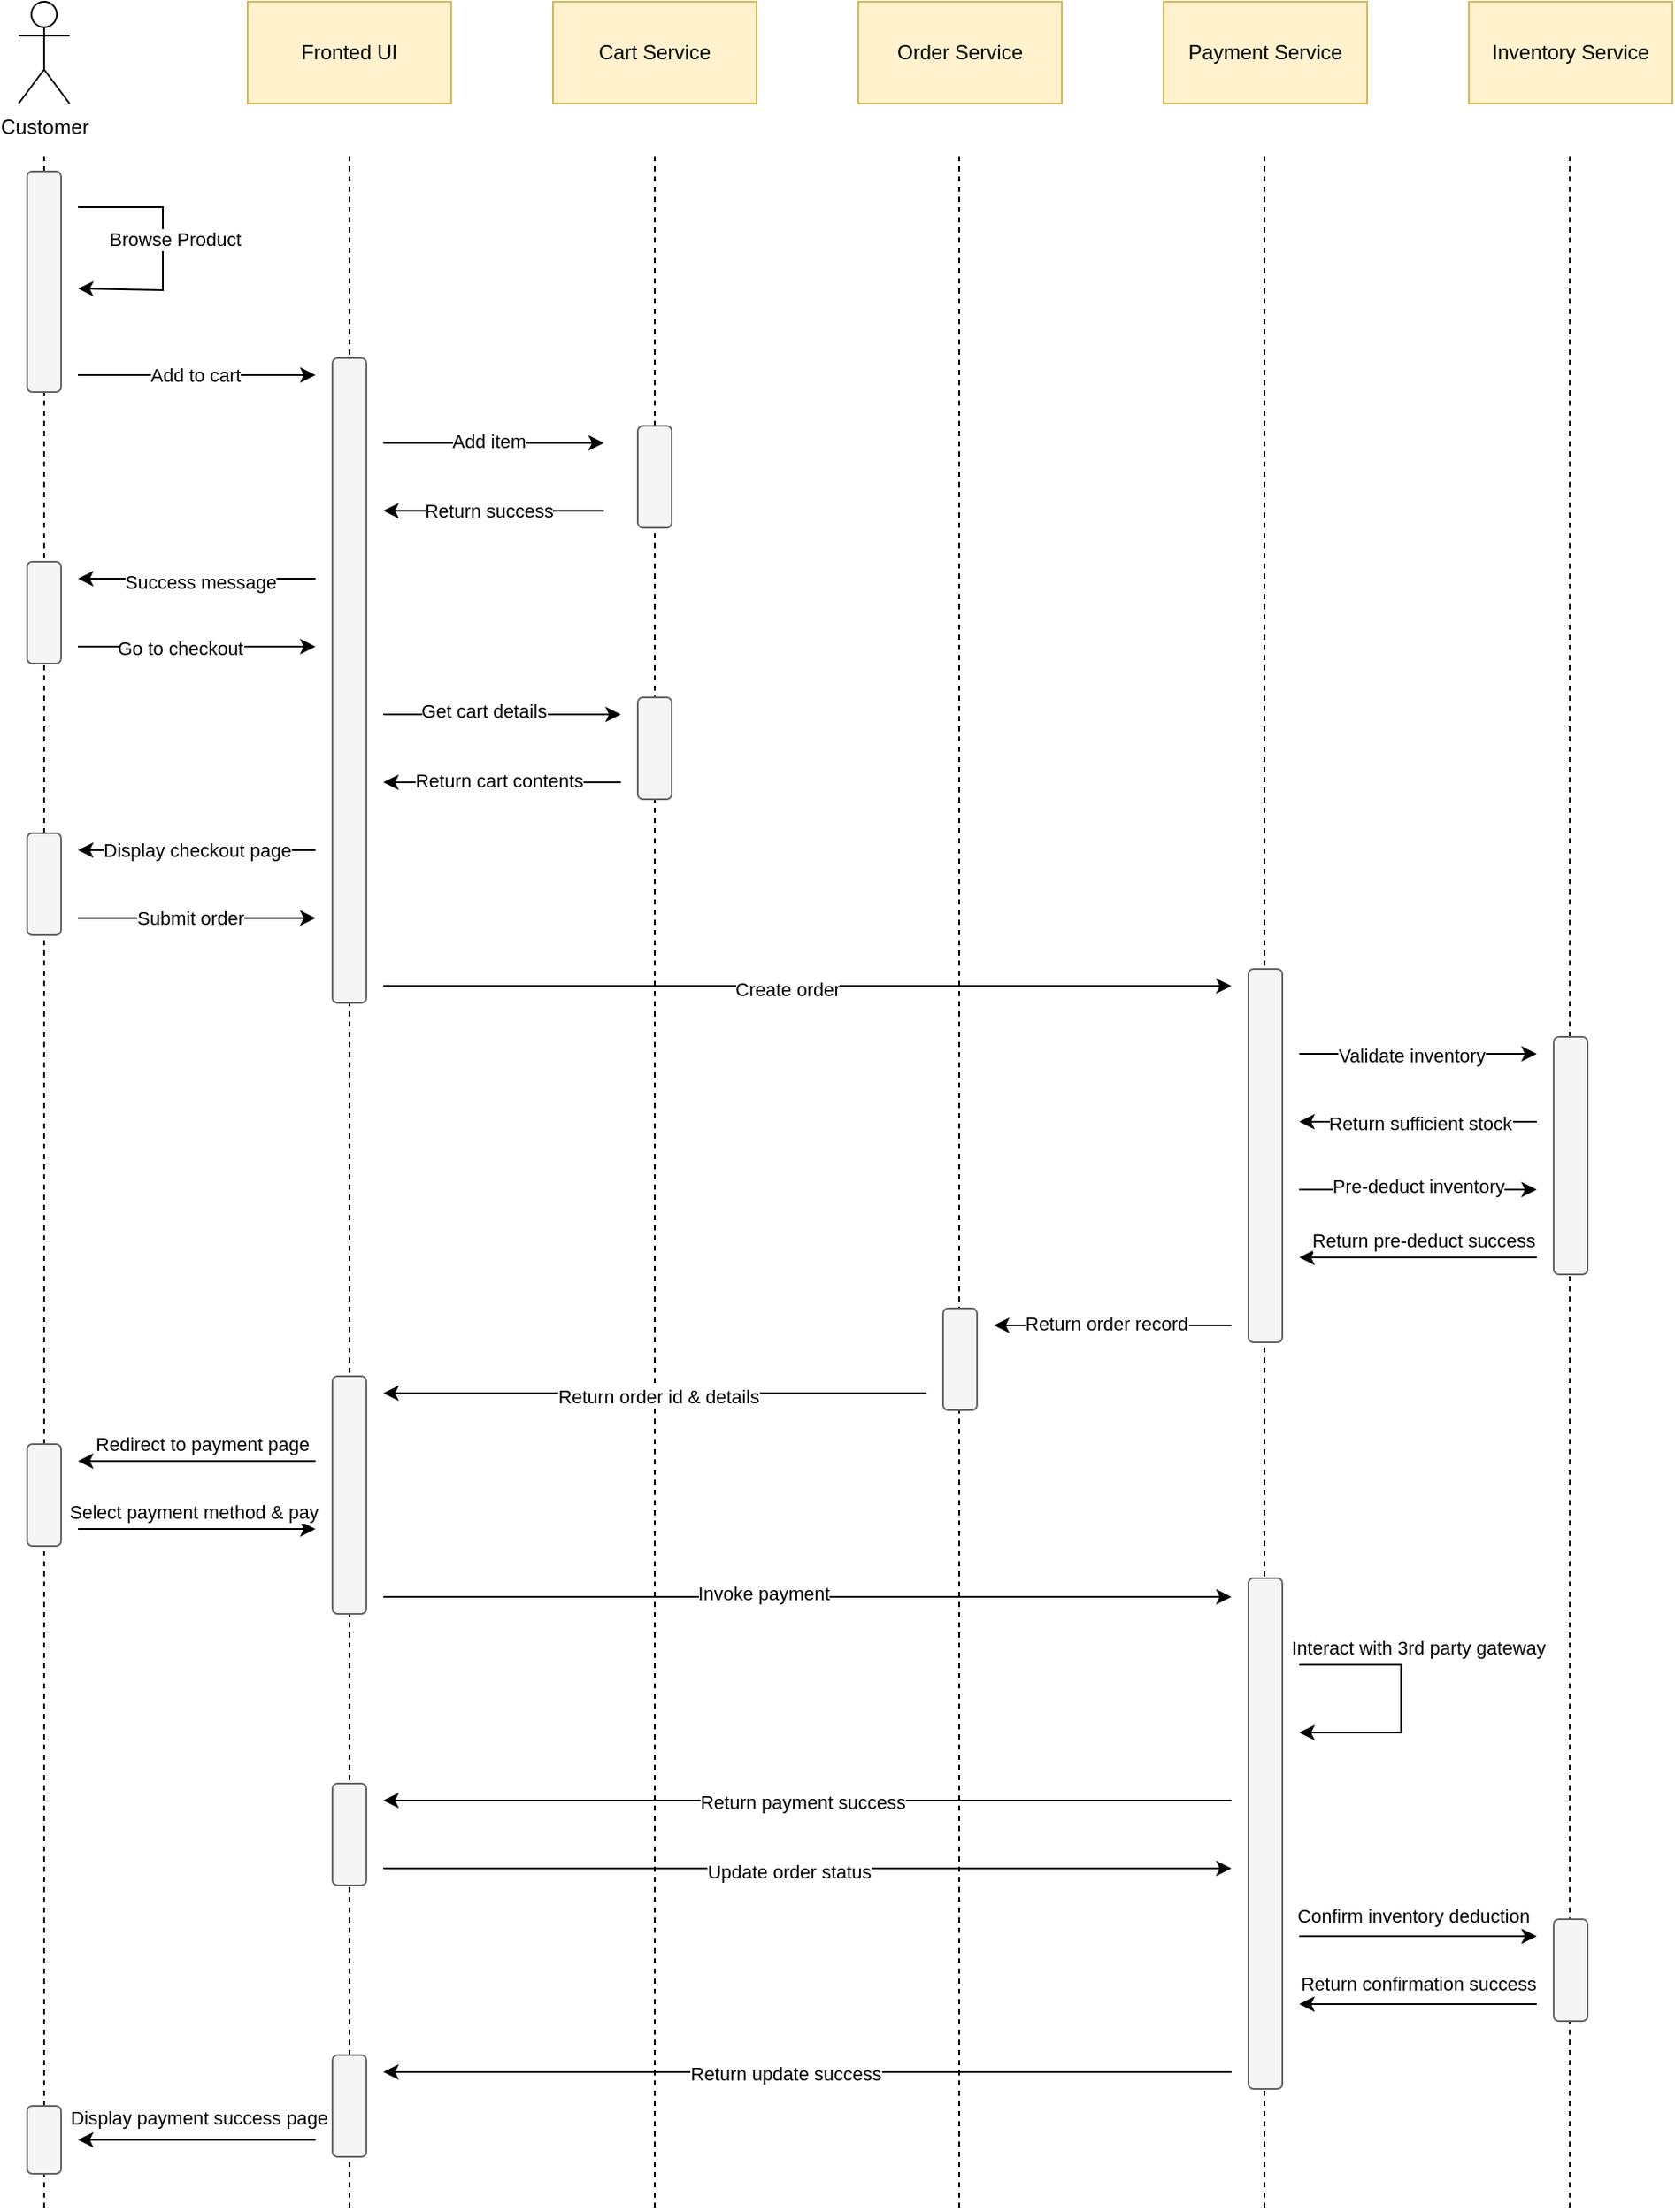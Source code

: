 <mxfile version="28.2.7" pages="2">
  <diagram name="第 1 页" id="UVFALWbFJsIbhld3__Dj">
    <mxGraphModel dx="898" dy="627" grid="1" gridSize="10" guides="1" tooltips="1" connect="1" arrows="1" fold="1" page="1" pageScale="1" pageWidth="827" pageHeight="1169" math="0" shadow="0">
      <root>
        <mxCell id="0" />
        <mxCell id="1" parent="0" />
        <mxCell id="3vSzo7vBSox6BSikJTav-50" value="" style="endArrow=none;dashed=1;html=1;rounded=0;" edge="1" parent="1">
          <mxGeometry width="50" height="50" relative="1" as="geometry">
            <mxPoint x="979.5" y="1320" as="sourcePoint" />
            <mxPoint x="979.5" y="110" as="targetPoint" />
          </mxGeometry>
        </mxCell>
        <mxCell id="3vSzo7vBSox6BSikJTav-49" value="" style="endArrow=none;dashed=1;html=1;rounded=0;" edge="1" parent="1">
          <mxGeometry width="50" height="50" relative="1" as="geometry">
            <mxPoint x="799.5" y="1320" as="sourcePoint" />
            <mxPoint x="799.5" y="110" as="targetPoint" />
          </mxGeometry>
        </mxCell>
        <mxCell id="3vSzo7vBSox6BSikJTav-48" value="" style="endArrow=none;dashed=1;html=1;rounded=0;" edge="1" parent="1">
          <mxGeometry width="50" height="50" relative="1" as="geometry">
            <mxPoint x="619.5" y="1320" as="sourcePoint" />
            <mxPoint x="619.5" y="110" as="targetPoint" />
          </mxGeometry>
        </mxCell>
        <mxCell id="3vSzo7vBSox6BSikJTav-47" value="" style="endArrow=none;dashed=1;html=1;rounded=0;" edge="1" parent="1">
          <mxGeometry width="50" height="50" relative="1" as="geometry">
            <mxPoint x="440" y="1320" as="sourcePoint" />
            <mxPoint x="440" y="110" as="targetPoint" />
          </mxGeometry>
        </mxCell>
        <mxCell id="3vSzo7vBSox6BSikJTav-46" value="" style="endArrow=none;dashed=1;html=1;rounded=0;" edge="1" parent="1">
          <mxGeometry width="50" height="50" relative="1" as="geometry">
            <mxPoint x="260" y="1320" as="sourcePoint" />
            <mxPoint x="260" y="110" as="targetPoint" />
          </mxGeometry>
        </mxCell>
        <mxCell id="3vSzo7vBSox6BSikJTav-45" value="" style="endArrow=none;dashed=1;html=1;rounded=0;" edge="1" parent="1">
          <mxGeometry width="50" height="50" relative="1" as="geometry">
            <mxPoint x="80" y="1320" as="sourcePoint" />
            <mxPoint x="80" y="110" as="targetPoint" />
          </mxGeometry>
        </mxCell>
        <mxCell id="omioLbzW08PLmOnWXhfh-1" value="Customer" style="shape=umlActor;verticalLabelPosition=bottom;verticalAlign=top;html=1;outlineConnect=0;" parent="1" vertex="1">
          <mxGeometry x="65" y="20" width="30" height="60" as="geometry" />
        </mxCell>
        <mxCell id="omioLbzW08PLmOnWXhfh-2" value="Fronted UI" style="rounded=0;whiteSpace=wrap;html=1;fillColor=#fff2cc;strokeColor=#d6b656;" parent="1" vertex="1">
          <mxGeometry x="200" y="20" width="120" height="60" as="geometry" />
        </mxCell>
        <mxCell id="omioLbzW08PLmOnWXhfh-3" value="Cart Service" style="rounded=0;whiteSpace=wrap;html=1;fillColor=#fff2cc;strokeColor=#d6b656;" parent="1" vertex="1">
          <mxGeometry x="380" y="20" width="120" height="60" as="geometry" />
        </mxCell>
        <mxCell id="omioLbzW08PLmOnWXhfh-4" value="Order Service" style="rounded=0;whiteSpace=wrap;html=1;fillColor=#fff2cc;strokeColor=#d6b656;" parent="1" vertex="1">
          <mxGeometry x="560" y="20" width="120" height="60" as="geometry" />
        </mxCell>
        <mxCell id="omioLbzW08PLmOnWXhfh-5" value="Payment Service" style="rounded=0;whiteSpace=wrap;html=1;fillColor=#fff2cc;strokeColor=#d6b656;" parent="1" vertex="1">
          <mxGeometry x="740" y="20" width="120" height="60" as="geometry" />
        </mxCell>
        <mxCell id="omioLbzW08PLmOnWXhfh-7" value="Inventory Service" style="rounded=0;whiteSpace=wrap;html=1;fillColor=#fff2cc;strokeColor=#d6b656;" parent="1" vertex="1">
          <mxGeometry x="920" y="20" width="120" height="60" as="geometry" />
        </mxCell>
        <mxCell id="omioLbzW08PLmOnWXhfh-8" value="" style="rounded=1;whiteSpace=wrap;html=1;fillColor=#f5f5f5;fontColor=#333333;strokeColor=#666666;" parent="1" vertex="1">
          <mxGeometry x="70" y="120" width="20" height="130" as="geometry" />
        </mxCell>
        <mxCell id="omioLbzW08PLmOnWXhfh-9" value="" style="rounded=1;whiteSpace=wrap;html=1;fillColor=#f5f5f5;fontColor=#333333;strokeColor=#666666;" parent="1" vertex="1">
          <mxGeometry x="250" y="230" width="20" height="380" as="geometry" />
        </mxCell>
        <mxCell id="omioLbzW08PLmOnWXhfh-10" value="" style="rounded=1;whiteSpace=wrap;html=1;fillColor=#f5f5f5;fontColor=#333333;strokeColor=#666666;" parent="1" vertex="1">
          <mxGeometry x="430" y="270" width="20" height="60" as="geometry" />
        </mxCell>
        <mxCell id="omioLbzW08PLmOnWXhfh-11" value="" style="rounded=1;whiteSpace=wrap;html=1;fillColor=#f5f5f5;fontColor=#333333;strokeColor=#666666;" parent="1" vertex="1">
          <mxGeometry x="610" y="790" width="20" height="60" as="geometry" />
        </mxCell>
        <mxCell id="omioLbzW08PLmOnWXhfh-12" value="" style="rounded=1;whiteSpace=wrap;html=1;fillColor=#f5f5f5;fontColor=#333333;strokeColor=#666666;" parent="1" vertex="1">
          <mxGeometry x="790" y="590" width="20" height="220" as="geometry" />
        </mxCell>
        <mxCell id="omioLbzW08PLmOnWXhfh-13" value="" style="rounded=1;whiteSpace=wrap;html=1;fillColor=#f5f5f5;fontColor=#333333;strokeColor=#666666;" parent="1" vertex="1">
          <mxGeometry x="970" y="630" width="20" height="140" as="geometry" />
        </mxCell>
        <mxCell id="omioLbzW08PLmOnWXhfh-14" value="" style="endArrow=classic;html=1;rounded=0;" parent="1" edge="1">
          <mxGeometry width="50" height="50" relative="1" as="geometry">
            <mxPoint x="100" y="141" as="sourcePoint" />
            <mxPoint x="100" y="189" as="targetPoint" />
            <Array as="points">
              <mxPoint x="150" y="141" />
              <mxPoint x="150" y="190" />
            </Array>
          </mxGeometry>
        </mxCell>
        <mxCell id="omioLbzW08PLmOnWXhfh-15" value="Browse Product" style="edgeLabel;html=1;align=center;verticalAlign=middle;resizable=0;points=[];" parent="omioLbzW08PLmOnWXhfh-14" vertex="1" connectable="0">
          <mxGeometry x="-0.575" y="2" relative="1" as="geometry">
            <mxPoint x="25" y="21" as="offset" />
          </mxGeometry>
        </mxCell>
        <mxCell id="omioLbzW08PLmOnWXhfh-16" value="" style="endArrow=classic;html=1;rounded=0;" parent="1" edge="1">
          <mxGeometry width="50" height="50" relative="1" as="geometry">
            <mxPoint x="100" y="240" as="sourcePoint" />
            <mxPoint x="240" y="240" as="targetPoint" />
          </mxGeometry>
        </mxCell>
        <mxCell id="omioLbzW08PLmOnWXhfh-18" value="Add to cart" style="edgeLabel;html=1;align=center;verticalAlign=middle;resizable=0;points=[];" parent="omioLbzW08PLmOnWXhfh-16" vertex="1" connectable="0">
          <mxGeometry x="-0.014" relative="1" as="geometry">
            <mxPoint as="offset" />
          </mxGeometry>
        </mxCell>
        <mxCell id="omioLbzW08PLmOnWXhfh-19" value="" style="endArrow=classic;html=1;rounded=0;" parent="1" edge="1">
          <mxGeometry width="50" height="50" relative="1" as="geometry">
            <mxPoint x="280" y="280" as="sourcePoint" />
            <mxPoint x="410" y="280" as="targetPoint" />
          </mxGeometry>
        </mxCell>
        <mxCell id="omioLbzW08PLmOnWXhfh-20" value="Add item" style="edgeLabel;html=1;align=center;verticalAlign=middle;resizable=0;points=[];" parent="omioLbzW08PLmOnWXhfh-19" vertex="1" connectable="0">
          <mxGeometry x="-0.05" y="1" relative="1" as="geometry">
            <mxPoint as="offset" />
          </mxGeometry>
        </mxCell>
        <mxCell id="omioLbzW08PLmOnWXhfh-21" value="" style="endArrow=classic;html=1;rounded=0;" parent="1" edge="1">
          <mxGeometry width="50" height="50" relative="1" as="geometry">
            <mxPoint x="410" y="320" as="sourcePoint" />
            <mxPoint x="280" y="320" as="targetPoint" />
          </mxGeometry>
        </mxCell>
        <mxCell id="omioLbzW08PLmOnWXhfh-24" value="Return success" style="edgeLabel;html=1;align=center;verticalAlign=middle;resizable=0;points=[];" parent="omioLbzW08PLmOnWXhfh-21" vertex="1" connectable="0">
          <mxGeometry x="0.059" relative="1" as="geometry">
            <mxPoint x="1" as="offset" />
          </mxGeometry>
        </mxCell>
        <mxCell id="omioLbzW08PLmOnWXhfh-25" value="" style="endArrow=classic;html=1;rounded=0;" parent="1" edge="1">
          <mxGeometry width="50" height="50" relative="1" as="geometry">
            <mxPoint x="240" y="360" as="sourcePoint" />
            <mxPoint x="100" y="360" as="targetPoint" />
          </mxGeometry>
        </mxCell>
        <mxCell id="omioLbzW08PLmOnWXhfh-26" value="Success message" style="edgeLabel;html=1;align=center;verticalAlign=middle;resizable=0;points=[];" parent="omioLbzW08PLmOnWXhfh-25" vertex="1" connectable="0">
          <mxGeometry x="-0.007" y="2" relative="1" as="geometry">
            <mxPoint x="1" as="offset" />
          </mxGeometry>
        </mxCell>
        <mxCell id="omioLbzW08PLmOnWXhfh-27" value="" style="endArrow=classic;html=1;rounded=0;" parent="1" edge="1">
          <mxGeometry width="50" height="50" relative="1" as="geometry">
            <mxPoint x="100" y="400" as="sourcePoint" />
            <mxPoint x="240" y="400" as="targetPoint" />
          </mxGeometry>
        </mxCell>
        <mxCell id="omioLbzW08PLmOnWXhfh-28" value="Go to checkout" style="edgeLabel;html=1;align=center;verticalAlign=middle;resizable=0;points=[];" parent="omioLbzW08PLmOnWXhfh-27" vertex="1" connectable="0">
          <mxGeometry x="-0.15" y="-1" relative="1" as="geometry">
            <mxPoint as="offset" />
          </mxGeometry>
        </mxCell>
        <mxCell id="omioLbzW08PLmOnWXhfh-29" value="" style="rounded=1;whiteSpace=wrap;html=1;fillColor=#f5f5f5;fontColor=#333333;strokeColor=#666666;" parent="1" vertex="1">
          <mxGeometry x="430" y="430" width="20" height="60" as="geometry" />
        </mxCell>
        <mxCell id="omioLbzW08PLmOnWXhfh-30" value="" style="endArrow=classic;html=1;rounded=0;" parent="1" edge="1">
          <mxGeometry width="50" height="50" relative="1" as="geometry">
            <mxPoint x="280" y="440" as="sourcePoint" />
            <mxPoint x="420" y="440" as="targetPoint" />
          </mxGeometry>
        </mxCell>
        <mxCell id="omioLbzW08PLmOnWXhfh-31" value="Get cart details" style="edgeLabel;html=1;align=center;verticalAlign=middle;resizable=0;points=[];" parent="omioLbzW08PLmOnWXhfh-30" vertex="1" connectable="0">
          <mxGeometry x="-0.179" y="2" relative="1" as="geometry">
            <mxPoint x="1" as="offset" />
          </mxGeometry>
        </mxCell>
        <mxCell id="omioLbzW08PLmOnWXhfh-32" value="" style="endArrow=classic;html=1;rounded=0;" parent="1" edge="1">
          <mxGeometry width="50" height="50" relative="1" as="geometry">
            <mxPoint x="420" y="480" as="sourcePoint" />
            <mxPoint x="280" y="480" as="targetPoint" />
          </mxGeometry>
        </mxCell>
        <mxCell id="omioLbzW08PLmOnWXhfh-33" value="Return cart contents" style="edgeLabel;html=1;align=center;verticalAlign=middle;resizable=0;points=[];" parent="omioLbzW08PLmOnWXhfh-32" vertex="1" connectable="0">
          <mxGeometry x="0.05" y="-1" relative="1" as="geometry">
            <mxPoint x="1" as="offset" />
          </mxGeometry>
        </mxCell>
        <mxCell id="omioLbzW08PLmOnWXhfh-34" value="" style="endArrow=classic;html=1;rounded=0;" parent="1" edge="1">
          <mxGeometry width="50" height="50" relative="1" as="geometry">
            <mxPoint x="240" y="520" as="sourcePoint" />
            <mxPoint x="100" y="520" as="targetPoint" />
          </mxGeometry>
        </mxCell>
        <mxCell id="omioLbzW08PLmOnWXhfh-35" value="Display checkout page" style="edgeLabel;html=1;align=center;verticalAlign=middle;resizable=0;points=[];" parent="omioLbzW08PLmOnWXhfh-34" vertex="1" connectable="0">
          <mxGeometry x="0.107" y="2" relative="1" as="geometry">
            <mxPoint x="7" y="-2" as="offset" />
          </mxGeometry>
        </mxCell>
        <mxCell id="omioLbzW08PLmOnWXhfh-36" value="" style="endArrow=classic;html=1;rounded=0;" parent="1" edge="1">
          <mxGeometry width="50" height="50" relative="1" as="geometry">
            <mxPoint x="100" y="560" as="sourcePoint" />
            <mxPoint x="240" y="560" as="targetPoint" />
          </mxGeometry>
        </mxCell>
        <mxCell id="omioLbzW08PLmOnWXhfh-37" value="Submit order" style="edgeLabel;html=1;align=center;verticalAlign=middle;resizable=0;points=[];" parent="omioLbzW08PLmOnWXhfh-36" vertex="1" connectable="0">
          <mxGeometry x="-0.079" relative="1" as="geometry">
            <mxPoint x="1" as="offset" />
          </mxGeometry>
        </mxCell>
        <mxCell id="omioLbzW08PLmOnWXhfh-38" value="" style="endArrow=classic;html=1;rounded=0;" parent="1" edge="1">
          <mxGeometry width="50" height="50" relative="1" as="geometry">
            <mxPoint x="280" y="600" as="sourcePoint" />
            <mxPoint x="780" y="600" as="targetPoint" />
          </mxGeometry>
        </mxCell>
        <mxCell id="omioLbzW08PLmOnWXhfh-39" value="Create order" style="edgeLabel;html=1;align=center;verticalAlign=middle;resizable=0;points=[];" parent="omioLbzW08PLmOnWXhfh-38" vertex="1" connectable="0">
          <mxGeometry x="-0.05" y="-2" relative="1" as="geometry">
            <mxPoint as="offset" />
          </mxGeometry>
        </mxCell>
        <mxCell id="3vSzo7vBSox6BSikJTav-1" value="" style="endArrow=classic;html=1;rounded=0;" edge="1" parent="1">
          <mxGeometry width="50" height="50" relative="1" as="geometry">
            <mxPoint x="820" y="640" as="sourcePoint" />
            <mxPoint x="960" y="640" as="targetPoint" />
          </mxGeometry>
        </mxCell>
        <mxCell id="3vSzo7vBSox6BSikJTav-2" value="Validate inventory" style="edgeLabel;html=1;align=center;verticalAlign=middle;resizable=0;points=[];" vertex="1" connectable="0" parent="3vSzo7vBSox6BSikJTav-1">
          <mxGeometry x="-0.057" y="-1" relative="1" as="geometry">
            <mxPoint as="offset" />
          </mxGeometry>
        </mxCell>
        <mxCell id="3vSzo7vBSox6BSikJTav-3" value="" style="endArrow=classic;html=1;rounded=0;" edge="1" parent="1">
          <mxGeometry width="50" height="50" relative="1" as="geometry">
            <mxPoint x="960" y="680" as="sourcePoint" />
            <mxPoint x="820" y="680" as="targetPoint" />
          </mxGeometry>
        </mxCell>
        <mxCell id="3vSzo7vBSox6BSikJTav-4" value="Return sufficient stock" style="edgeLabel;html=1;align=center;verticalAlign=middle;resizable=0;points=[];" vertex="1" connectable="0" parent="3vSzo7vBSox6BSikJTav-3">
          <mxGeometry x="-0.014" y="1" relative="1" as="geometry">
            <mxPoint as="offset" />
          </mxGeometry>
        </mxCell>
        <mxCell id="3vSzo7vBSox6BSikJTav-5" value="" style="endArrow=classic;html=1;rounded=0;" edge="1" parent="1">
          <mxGeometry width="50" height="50" relative="1" as="geometry">
            <mxPoint x="820" y="720" as="sourcePoint" />
            <mxPoint x="960" y="720" as="targetPoint" />
          </mxGeometry>
        </mxCell>
        <mxCell id="3vSzo7vBSox6BSikJTav-6" value="Pre-deduct inventory" style="edgeLabel;html=1;align=center;verticalAlign=middle;resizable=0;points=[];" vertex="1" connectable="0" parent="3vSzo7vBSox6BSikJTav-5">
          <mxGeometry y="2" relative="1" as="geometry">
            <mxPoint as="offset" />
          </mxGeometry>
        </mxCell>
        <mxCell id="3vSzo7vBSox6BSikJTav-7" value="" style="endArrow=classic;html=1;rounded=0;" edge="1" parent="1">
          <mxGeometry width="50" height="50" relative="1" as="geometry">
            <mxPoint x="960" y="760" as="sourcePoint" />
            <mxPoint x="820" y="760" as="targetPoint" />
          </mxGeometry>
        </mxCell>
        <mxCell id="3vSzo7vBSox6BSikJTav-8" value="Return pre-deduct success" style="edgeLabel;html=1;align=center;verticalAlign=middle;resizable=0;points=[];" vertex="1" connectable="0" parent="3vSzo7vBSox6BSikJTav-7">
          <mxGeometry x="-0.043" relative="1" as="geometry">
            <mxPoint y="-10" as="offset" />
          </mxGeometry>
        </mxCell>
        <mxCell id="3vSzo7vBSox6BSikJTav-9" value="" style="endArrow=classic;html=1;rounded=0;" edge="1" parent="1">
          <mxGeometry width="50" height="50" relative="1" as="geometry">
            <mxPoint x="780" y="800" as="sourcePoint" />
            <mxPoint x="640" y="800" as="targetPoint" />
          </mxGeometry>
        </mxCell>
        <mxCell id="3vSzo7vBSox6BSikJTav-10" value="Return order record" style="edgeLabel;html=1;align=center;verticalAlign=middle;resizable=0;points=[];" vertex="1" connectable="0" parent="3vSzo7vBSox6BSikJTav-9">
          <mxGeometry x="0.057" y="-1" relative="1" as="geometry">
            <mxPoint as="offset" />
          </mxGeometry>
        </mxCell>
        <mxCell id="3vSzo7vBSox6BSikJTav-11" value="" style="endArrow=classic;html=1;rounded=0;" edge="1" parent="1">
          <mxGeometry width="50" height="50" relative="1" as="geometry">
            <mxPoint x="600" y="840" as="sourcePoint" />
            <mxPoint x="280" y="840" as="targetPoint" />
          </mxGeometry>
        </mxCell>
        <mxCell id="3vSzo7vBSox6BSikJTav-12" value="Return order id &amp;amp; details" style="edgeLabel;html=1;align=center;verticalAlign=middle;resizable=0;points=[];" vertex="1" connectable="0" parent="3vSzo7vBSox6BSikJTav-11">
          <mxGeometry x="-0.013" y="2" relative="1" as="geometry">
            <mxPoint as="offset" />
          </mxGeometry>
        </mxCell>
        <mxCell id="3vSzo7vBSox6BSikJTav-13" value="" style="rounded=1;whiteSpace=wrap;html=1;fillColor=#f5f5f5;fontColor=#333333;strokeColor=#666666;" vertex="1" parent="1">
          <mxGeometry x="250" y="830" width="20" height="140" as="geometry" />
        </mxCell>
        <mxCell id="3vSzo7vBSox6BSikJTav-14" value="" style="endArrow=classic;html=1;rounded=0;" edge="1" parent="1">
          <mxGeometry width="50" height="50" relative="1" as="geometry">
            <mxPoint x="240" y="880" as="sourcePoint" />
            <mxPoint x="100" y="880" as="targetPoint" />
          </mxGeometry>
        </mxCell>
        <mxCell id="3vSzo7vBSox6BSikJTav-15" value="Redirect to payment page" style="edgeLabel;html=1;align=center;verticalAlign=middle;resizable=0;points=[];" vertex="1" connectable="0" parent="3vSzo7vBSox6BSikJTav-14">
          <mxGeometry x="0.014" y="3" relative="1" as="geometry">
            <mxPoint x="4" y="-13" as="offset" />
          </mxGeometry>
        </mxCell>
        <mxCell id="3vSzo7vBSox6BSikJTav-16" value="" style="endArrow=classic;html=1;rounded=0;" edge="1" parent="1">
          <mxGeometry width="50" height="50" relative="1" as="geometry">
            <mxPoint x="100" y="920" as="sourcePoint" />
            <mxPoint x="240" y="920" as="targetPoint" />
          </mxGeometry>
        </mxCell>
        <mxCell id="3vSzo7vBSox6BSikJTav-18" value="Select payment method &amp;amp; pay" style="edgeLabel;html=1;align=center;verticalAlign=middle;resizable=0;points=[];" vertex="1" connectable="0" parent="3vSzo7vBSox6BSikJTav-16">
          <mxGeometry x="-0.029" y="1" relative="1" as="geometry">
            <mxPoint y="-9" as="offset" />
          </mxGeometry>
        </mxCell>
        <mxCell id="3vSzo7vBSox6BSikJTav-19" value="" style="endArrow=classic;html=1;rounded=0;" edge="1" parent="1">
          <mxGeometry width="50" height="50" relative="1" as="geometry">
            <mxPoint x="280" y="960" as="sourcePoint" />
            <mxPoint x="780" y="960" as="targetPoint" />
          </mxGeometry>
        </mxCell>
        <mxCell id="3vSzo7vBSox6BSikJTav-21" value="Invoke payment" style="edgeLabel;html=1;align=center;verticalAlign=middle;resizable=0;points=[];" vertex="1" connectable="0" parent="3vSzo7vBSox6BSikJTav-19">
          <mxGeometry x="-0.104" y="2" relative="1" as="geometry">
            <mxPoint as="offset" />
          </mxGeometry>
        </mxCell>
        <mxCell id="3vSzo7vBSox6BSikJTav-20" value="" style="rounded=1;whiteSpace=wrap;html=1;fillColor=#f5f5f5;fontColor=#333333;strokeColor=#666666;" vertex="1" parent="1">
          <mxGeometry x="790" y="949" width="20" height="301" as="geometry" />
        </mxCell>
        <mxCell id="3vSzo7vBSox6BSikJTav-22" value="" style="endArrow=classic;html=1;rounded=0;" edge="1" parent="1">
          <mxGeometry width="50" height="50" relative="1" as="geometry">
            <mxPoint x="820" y="1000" as="sourcePoint" />
            <mxPoint x="820" y="1040" as="targetPoint" />
            <Array as="points">
              <mxPoint x="880" y="1000" />
              <mxPoint x="880" y="1040" />
            </Array>
          </mxGeometry>
        </mxCell>
        <mxCell id="3vSzo7vBSox6BSikJTav-23" value="Interact with 3rd party gateway" style="edgeLabel;html=1;align=center;verticalAlign=middle;resizable=0;points=[];" vertex="1" connectable="0" parent="3vSzo7vBSox6BSikJTav-22">
          <mxGeometry x="-0.65" relative="1" as="geometry">
            <mxPoint x="42" y="-10" as="offset" />
          </mxGeometry>
        </mxCell>
        <mxCell id="3vSzo7vBSox6BSikJTav-24" value="" style="rounded=1;whiteSpace=wrap;html=1;fillColor=#f5f5f5;fontColor=#333333;strokeColor=#666666;" vertex="1" parent="1">
          <mxGeometry x="250" y="1070" width="20" height="60" as="geometry" />
        </mxCell>
        <mxCell id="3vSzo7vBSox6BSikJTav-25" value="" style="endArrow=classic;html=1;rounded=0;" edge="1" parent="1">
          <mxGeometry width="50" height="50" relative="1" as="geometry">
            <mxPoint x="780" y="1080" as="sourcePoint" />
            <mxPoint x="280" y="1080" as="targetPoint" />
          </mxGeometry>
        </mxCell>
        <mxCell id="3vSzo7vBSox6BSikJTav-26" value="Return payment success" style="edgeLabel;html=1;align=center;verticalAlign=middle;resizable=0;points=[];" vertex="1" connectable="0" parent="3vSzo7vBSox6BSikJTav-25">
          <mxGeometry x="0.012" y="1" relative="1" as="geometry">
            <mxPoint as="offset" />
          </mxGeometry>
        </mxCell>
        <mxCell id="3vSzo7vBSox6BSikJTav-28" value="" style="endArrow=classic;html=1;rounded=0;" edge="1" parent="1">
          <mxGeometry width="50" height="50" relative="1" as="geometry">
            <mxPoint x="280" y="1120" as="sourcePoint" />
            <mxPoint x="780" y="1120" as="targetPoint" />
          </mxGeometry>
        </mxCell>
        <mxCell id="3vSzo7vBSox6BSikJTav-30" value="Update order status" style="edgeLabel;html=1;align=center;verticalAlign=middle;resizable=0;points=[];" vertex="1" connectable="0" parent="3vSzo7vBSox6BSikJTav-28">
          <mxGeometry x="-0.044" y="-2" relative="1" as="geometry">
            <mxPoint as="offset" />
          </mxGeometry>
        </mxCell>
        <mxCell id="3vSzo7vBSox6BSikJTav-31" value="" style="rounded=1;whiteSpace=wrap;html=1;fillColor=#f5f5f5;fontColor=#333333;strokeColor=#666666;" vertex="1" parent="1">
          <mxGeometry x="970" y="1150" width="20" height="60" as="geometry" />
        </mxCell>
        <mxCell id="3vSzo7vBSox6BSikJTav-32" value="" style="endArrow=classic;html=1;rounded=0;" edge="1" parent="1">
          <mxGeometry width="50" height="50" relative="1" as="geometry">
            <mxPoint x="820" y="1160" as="sourcePoint" />
            <mxPoint x="960" y="1160" as="targetPoint" />
          </mxGeometry>
        </mxCell>
        <mxCell id="3vSzo7vBSox6BSikJTav-33" value="Confirm inventory deduction" style="edgeLabel;html=1;align=center;verticalAlign=middle;resizable=0;points=[];" vertex="1" connectable="0" parent="3vSzo7vBSox6BSikJTav-32">
          <mxGeometry x="-0.043" y="3" relative="1" as="geometry">
            <mxPoint y="-9" as="offset" />
          </mxGeometry>
        </mxCell>
        <mxCell id="3vSzo7vBSox6BSikJTav-34" value="" style="endArrow=classic;html=1;rounded=0;" edge="1" parent="1">
          <mxGeometry width="50" height="50" relative="1" as="geometry">
            <mxPoint x="960" y="1200" as="sourcePoint" />
            <mxPoint x="820" y="1200" as="targetPoint" />
          </mxGeometry>
        </mxCell>
        <mxCell id="3vSzo7vBSox6BSikJTav-35" value="Return confirmation success" style="edgeLabel;html=1;align=center;verticalAlign=middle;resizable=0;points=[];" vertex="1" connectable="0" parent="3vSzo7vBSox6BSikJTav-34">
          <mxGeometry x="0.043" y="2" relative="1" as="geometry">
            <mxPoint x="3" y="-14" as="offset" />
          </mxGeometry>
        </mxCell>
        <mxCell id="3vSzo7vBSox6BSikJTav-36" value="" style="endArrow=classic;html=1;rounded=0;" edge="1" parent="1">
          <mxGeometry width="50" height="50" relative="1" as="geometry">
            <mxPoint x="780" y="1240" as="sourcePoint" />
            <mxPoint x="280" y="1240" as="targetPoint" />
          </mxGeometry>
        </mxCell>
        <mxCell id="3vSzo7vBSox6BSikJTav-38" value="Return update success" style="edgeLabel;html=1;align=center;verticalAlign=middle;resizable=0;points=[];" vertex="1" connectable="0" parent="3vSzo7vBSox6BSikJTav-36">
          <mxGeometry x="0.052" y="1" relative="1" as="geometry">
            <mxPoint as="offset" />
          </mxGeometry>
        </mxCell>
        <mxCell id="3vSzo7vBSox6BSikJTav-37" value="" style="rounded=1;whiteSpace=wrap;html=1;fillColor=#f5f5f5;fontColor=#333333;strokeColor=#666666;" vertex="1" parent="1">
          <mxGeometry x="250" y="1230" width="20" height="60" as="geometry" />
        </mxCell>
        <mxCell id="3vSzo7vBSox6BSikJTav-39" value="" style="endArrow=classic;html=1;rounded=0;" edge="1" parent="1">
          <mxGeometry width="50" height="50" relative="1" as="geometry">
            <mxPoint x="240" y="1280" as="sourcePoint" />
            <mxPoint x="100" y="1280" as="targetPoint" />
          </mxGeometry>
        </mxCell>
        <mxCell id="3vSzo7vBSox6BSikJTav-40" value="Display payment success page" style="edgeLabel;html=1;align=center;verticalAlign=middle;resizable=0;points=[];" vertex="1" connectable="0" parent="3vSzo7vBSox6BSikJTav-39">
          <mxGeometry x="-0.014" relative="1" as="geometry">
            <mxPoint y="-13" as="offset" />
          </mxGeometry>
        </mxCell>
        <mxCell id="3vSzo7vBSox6BSikJTav-41" value="" style="rounded=1;whiteSpace=wrap;html=1;fillColor=#f5f5f5;fontColor=#333333;strokeColor=#666666;" vertex="1" parent="1">
          <mxGeometry x="70" y="350" width="20" height="60" as="geometry" />
        </mxCell>
        <mxCell id="3vSzo7vBSox6BSikJTav-42" value="" style="rounded=1;whiteSpace=wrap;html=1;fillColor=#f5f5f5;fontColor=#333333;strokeColor=#666666;" vertex="1" parent="1">
          <mxGeometry x="70" y="510" width="20" height="60" as="geometry" />
        </mxCell>
        <mxCell id="3vSzo7vBSox6BSikJTav-43" value="" style="rounded=1;whiteSpace=wrap;html=1;fillColor=#f5f5f5;fontColor=#333333;strokeColor=#666666;" vertex="1" parent="1">
          <mxGeometry x="70" y="870" width="20" height="60" as="geometry" />
        </mxCell>
        <mxCell id="3vSzo7vBSox6BSikJTav-44" value="" style="rounded=1;whiteSpace=wrap;html=1;fillColor=#f5f5f5;fontColor=#333333;strokeColor=#666666;" vertex="1" parent="1">
          <mxGeometry x="70" y="1260" width="20" height="40" as="geometry" />
        </mxCell>
      </root>
    </mxGraphModel>
  </diagram>
  <diagram id="CGW84BREhpiIjfa_Cnpe" name="第 2 页">
    <mxGraphModel dx="898" dy="627" grid="1" gridSize="10" guides="1" tooltips="1" connect="1" arrows="1" fold="1" page="1" pageScale="1" pageWidth="827" pageHeight="1169" math="0" shadow="0">
      <root>
        <mxCell id="0" />
        <mxCell id="1" parent="0" />
        <mxCell id="Js0KQUGSlD63w-YzZiI--49" value="" style="endArrow=none;dashed=1;html=1;rounded=0;" edge="1" parent="1">
          <mxGeometry width="50" height="50" relative="1" as="geometry">
            <mxPoint x="887" y="1160" as="sourcePoint" />
            <mxPoint x="886.5" y="100" as="targetPoint" />
          </mxGeometry>
        </mxCell>
        <mxCell id="Js0KQUGSlD63w-YzZiI--48" value="" style="endArrow=none;dashed=1;html=1;rounded=0;" edge="1" parent="1">
          <mxGeometry width="50" height="50" relative="1" as="geometry">
            <mxPoint x="720" y="1160" as="sourcePoint" />
            <mxPoint x="719.5" y="100" as="targetPoint" />
          </mxGeometry>
        </mxCell>
        <mxCell id="Js0KQUGSlD63w-YzZiI--47" value="" style="endArrow=none;dashed=1;html=1;rounded=0;" edge="1" parent="1">
          <mxGeometry width="50" height="50" relative="1" as="geometry">
            <mxPoint x="540" y="1160" as="sourcePoint" />
            <mxPoint x="539.5" y="100" as="targetPoint" />
          </mxGeometry>
        </mxCell>
        <mxCell id="Js0KQUGSlD63w-YzZiI--46" value="" style="endArrow=none;dashed=1;html=1;rounded=0;" edge="1" parent="1">
          <mxGeometry width="50" height="50" relative="1" as="geometry">
            <mxPoint x="360" y="1160" as="sourcePoint" />
            <mxPoint x="359.5" y="100" as="targetPoint" />
          </mxGeometry>
        </mxCell>
        <mxCell id="Js0KQUGSlD63w-YzZiI--45" value="" style="endArrow=none;dashed=1;html=1;rounded=0;" edge="1" parent="1">
          <mxGeometry width="50" height="50" relative="1" as="geometry">
            <mxPoint x="180" y="1160" as="sourcePoint" />
            <mxPoint x="179.5" y="100" as="targetPoint" />
          </mxGeometry>
        </mxCell>
        <mxCell id="Js0KQUGSlD63w-YzZiI--44" value="" style="endArrow=none;dashed=1;html=1;rounded=0;" edge="1" parent="1">
          <mxGeometry width="50" height="50" relative="1" as="geometry">
            <mxPoint x="45" y="1160" as="sourcePoint" />
            <mxPoint x="44.5" y="100" as="targetPoint" />
          </mxGeometry>
        </mxCell>
        <mxCell id="pyNW6BJ0ReGy4M9iyaYj-1" value="Merchant" style="shape=umlActor;verticalLabelPosition=bottom;verticalAlign=top;html=1;outlineConnect=0;" vertex="1" parent="1">
          <mxGeometry x="30" y="20" width="30" height="60" as="geometry" />
        </mxCell>
        <mxCell id="pyNW6BJ0ReGy4M9iyaYj-4" value="Admin Panel" style="rounded=0;whiteSpace=wrap;html=1;fillColor=#fff2cc;strokeColor=#d6b656;" vertex="1" parent="1">
          <mxGeometry x="120" y="20" width="120" height="60" as="geometry" />
        </mxCell>
        <mxCell id="VRBXYhqa4L6Mi3eA4-HR-2" value="Order Service" style="rounded=0;whiteSpace=wrap;html=1;fillColor=#fff2cc;strokeColor=#d6b656;" vertex="1" parent="1">
          <mxGeometry x="300" y="20" width="120" height="60" as="geometry" />
        </mxCell>
        <mxCell id="VRBXYhqa4L6Mi3eA4-HR-3" value="Inventory Service" style="rounded=0;whiteSpace=wrap;html=1;fillColor=#fff2cc;strokeColor=#d6b656;" vertex="1" parent="1">
          <mxGeometry x="480" y="20" width="120" height="60" as="geometry" />
        </mxCell>
        <mxCell id="VRBXYhqa4L6Mi3eA4-HR-4" value="Logistics Service" style="rounded=0;whiteSpace=wrap;html=1;fillColor=#fff2cc;strokeColor=#d6b656;" vertex="1" parent="1">
          <mxGeometry x="660" y="20" width="120" height="60" as="geometry" />
        </mxCell>
        <mxCell id="VRBXYhqa4L6Mi3eA4-HR-5" value="Notification Service" style="rounded=0;whiteSpace=wrap;html=1;fillColor=#fff2cc;strokeColor=#d6b656;" vertex="1" parent="1">
          <mxGeometry x="827" y="20" width="120" height="60" as="geometry" />
        </mxCell>
        <mxCell id="r2XkgMoVG1WHrS3lEUxk-1" value="" style="rounded=1;whiteSpace=wrap;html=1;fillColor=#f5f5f5;fontColor=#333333;strokeColor=#666666;" vertex="1" parent="1">
          <mxGeometry x="35" y="110" width="20" height="30" as="geometry" />
        </mxCell>
        <mxCell id="r2XkgMoVG1WHrS3lEUxk-2" value="" style="rounded=1;whiteSpace=wrap;html=1;fillColor=#f5f5f5;fontColor=#333333;strokeColor=#666666;" vertex="1" parent="1">
          <mxGeometry x="170" y="110" width="20" height="60" as="geometry" />
        </mxCell>
        <mxCell id="r2XkgMoVG1WHrS3lEUxk-3" value="" style="endArrow=classic;html=1;rounded=0;" edge="1" parent="1">
          <mxGeometry width="50" height="50" relative="1" as="geometry">
            <mxPoint x="60" y="120" as="sourcePoint" />
            <mxPoint x="160" y="120" as="targetPoint" />
          </mxGeometry>
        </mxCell>
        <mxCell id="r2XkgMoVG1WHrS3lEUxk-4" value="Login to admin panel" style="edgeLabel;html=1;align=center;verticalAlign=middle;resizable=0;points=[];" vertex="1" connectable="0" parent="r2XkgMoVG1WHrS3lEUxk-3">
          <mxGeometry x="-0.09" y="-1" relative="1" as="geometry">
            <mxPoint x="3" y="-12" as="offset" />
          </mxGeometry>
        </mxCell>
        <mxCell id="r2XkgMoVG1WHrS3lEUxk-5" value="" style="rounded=1;whiteSpace=wrap;html=1;fillColor=#f5f5f5;fontColor=#333333;strokeColor=#666666;" vertex="1" parent="1">
          <mxGeometry x="350" y="150" width="20" height="140" as="geometry" />
        </mxCell>
        <mxCell id="r2XkgMoVG1WHrS3lEUxk-6" value="" style="endArrow=classic;html=1;rounded=0;" edge="1" parent="1">
          <mxGeometry width="50" height="50" relative="1" as="geometry">
            <mxPoint x="200" y="160" as="sourcePoint" />
            <mxPoint x="340" y="160" as="targetPoint" />
          </mxGeometry>
        </mxCell>
        <mxCell id="r2XkgMoVG1WHrS3lEUxk-7" value="View pending orders" style="edgeLabel;html=1;align=center;verticalAlign=middle;resizable=0;points=[];" vertex="1" connectable="0" parent="r2XkgMoVG1WHrS3lEUxk-6">
          <mxGeometry x="-0.05" y="3" relative="1" as="geometry">
            <mxPoint as="offset" />
          </mxGeometry>
        </mxCell>
        <mxCell id="r2XkgMoVG1WHrS3lEUxk-8" value="" style="endArrow=classic;html=1;rounded=0;" edge="1" parent="1">
          <mxGeometry width="50" height="50" relative="1" as="geometry">
            <mxPoint x="380" y="200" as="sourcePoint" />
            <mxPoint x="380" y="240" as="targetPoint" />
            <Array as="points">
              <mxPoint x="440" y="200" />
              <mxPoint x="440" y="240" />
            </Array>
          </mxGeometry>
        </mxCell>
        <mxCell id="r2XkgMoVG1WHrS3lEUxk-9" value="Query orders" style="edgeLabel;html=1;align=center;verticalAlign=middle;resizable=0;points=[];" vertex="1" connectable="0" parent="r2XkgMoVG1WHrS3lEUxk-8">
          <mxGeometry x="-0.594" y="2" relative="1" as="geometry">
            <mxPoint y="-7" as="offset" />
          </mxGeometry>
        </mxCell>
        <mxCell id="r2XkgMoVG1WHrS3lEUxk-10" value="" style="rounded=1;whiteSpace=wrap;html=1;fillColor=#f5f5f5;fontColor=#333333;strokeColor=#666666;" vertex="1" parent="1">
          <mxGeometry x="170" y="270" width="20" height="60" as="geometry" />
        </mxCell>
        <mxCell id="r2XkgMoVG1WHrS3lEUxk-11" value="" style="endArrow=classic;html=1;rounded=0;" edge="1" parent="1">
          <mxGeometry width="50" height="50" relative="1" as="geometry">
            <mxPoint x="340" y="280" as="sourcePoint" />
            <mxPoint x="200" y="280" as="targetPoint" />
          </mxGeometry>
        </mxCell>
        <mxCell id="r2XkgMoVG1WHrS3lEUxk-12" value="Return orders list" style="edgeLabel;html=1;align=center;verticalAlign=middle;resizable=0;points=[];" vertex="1" connectable="0" parent="r2XkgMoVG1WHrS3lEUxk-11">
          <mxGeometry x="0.021" y="1" relative="1" as="geometry">
            <mxPoint y="-10" as="offset" />
          </mxGeometry>
        </mxCell>
        <mxCell id="r2XkgMoVG1WHrS3lEUxk-13" value="" style="rounded=1;whiteSpace=wrap;html=1;fillColor=#f5f5f5;fontColor=#333333;strokeColor=#666666;" vertex="1" parent="1">
          <mxGeometry x="35" y="310" width="20" height="60" as="geometry" />
        </mxCell>
        <mxCell id="r2XkgMoVG1WHrS3lEUxk-14" value="" style="endArrow=classic;html=1;rounded=0;" edge="1" parent="1">
          <mxGeometry width="50" height="50" relative="1" as="geometry">
            <mxPoint x="160" y="320" as="sourcePoint" />
            <mxPoint x="60" y="320" as="targetPoint" />
          </mxGeometry>
        </mxCell>
        <mxCell id="r2XkgMoVG1WHrS3lEUxk-15" value="Display order list" style="edgeLabel;html=1;align=center;verticalAlign=middle;resizable=0;points=[];" vertex="1" connectable="0" parent="r2XkgMoVG1WHrS3lEUxk-14">
          <mxGeometry x="0.1" y="-3" relative="1" as="geometry">
            <mxPoint x="7" y="-7" as="offset" />
          </mxGeometry>
        </mxCell>
        <mxCell id="r2XkgMoVG1WHrS3lEUxk-16" value="" style="endArrow=classic;html=1;rounded=0;" edge="1" parent="1">
          <mxGeometry width="50" height="50" relative="1" as="geometry">
            <mxPoint x="60" y="360" as="sourcePoint" />
            <mxPoint x="340" y="360" as="targetPoint" />
          </mxGeometry>
        </mxCell>
        <mxCell id="r2XkgMoVG1WHrS3lEUxk-18" value="Select order to process" style="edgeLabel;html=1;align=center;verticalAlign=middle;resizable=0;points=[];" vertex="1" connectable="0" parent="r2XkgMoVG1WHrS3lEUxk-16">
          <mxGeometry x="-0.079" y="1" relative="1" as="geometry">
            <mxPoint as="offset" />
          </mxGeometry>
        </mxCell>
        <mxCell id="r2XkgMoVG1WHrS3lEUxk-17" value="" style="rounded=1;whiteSpace=wrap;html=1;fillColor=#f5f5f5;fontColor=#333333;strokeColor=#666666;" vertex="1" parent="1">
          <mxGeometry x="350" y="350" width="20" height="140" as="geometry" />
        </mxCell>
        <mxCell id="r2XkgMoVG1WHrS3lEUxk-19" value="" style="endArrow=classic;html=1;rounded=0;" edge="1" parent="1">
          <mxGeometry width="50" height="50" relative="1" as="geometry">
            <mxPoint x="384" y="400" as="sourcePoint" />
            <mxPoint x="384" y="440" as="targetPoint" />
            <Array as="points">
              <mxPoint x="444" y="400" />
              <mxPoint x="444" y="440" />
            </Array>
          </mxGeometry>
        </mxCell>
        <mxCell id="r2XkgMoVG1WHrS3lEUxk-20" value="Get order details" style="edgeLabel;html=1;align=center;verticalAlign=middle;resizable=0;points=[];" vertex="1" connectable="0" parent="r2XkgMoVG1WHrS3lEUxk-19">
          <mxGeometry x="-0.594" y="2" relative="1" as="geometry">
            <mxPoint y="-7" as="offset" />
          </mxGeometry>
        </mxCell>
        <mxCell id="r2XkgMoVG1WHrS3lEUxk-21" value="" style="endArrow=classic;html=1;rounded=0;" edge="1" parent="1">
          <mxGeometry width="50" height="50" relative="1" as="geometry">
            <mxPoint x="340" y="480" as="sourcePoint" />
            <mxPoint x="200" y="480" as="targetPoint" />
          </mxGeometry>
        </mxCell>
        <mxCell id="r2XkgMoVG1WHrS3lEUxk-22" value="Return order details" style="edgeLabel;html=1;align=center;verticalAlign=middle;resizable=0;points=[];" vertex="1" connectable="0" parent="r2XkgMoVG1WHrS3lEUxk-21">
          <mxGeometry y="2" relative="1" as="geometry">
            <mxPoint y="-10" as="offset" />
          </mxGeometry>
        </mxCell>
        <mxCell id="r2XkgMoVG1WHrS3lEUxk-23" value="" style="rounded=1;whiteSpace=wrap;html=1;fillColor=#f5f5f5;fontColor=#333333;strokeColor=#666666;" vertex="1" parent="1">
          <mxGeometry x="170" y="470" width="20" height="300" as="geometry" />
        </mxCell>
        <mxCell id="r2XkgMoVG1WHrS3lEUxk-25" value="" style="rounded=1;whiteSpace=wrap;html=1;fillColor=#f5f5f5;fontColor=#333333;strokeColor=#666666;" vertex="1" parent="1">
          <mxGeometry x="350" y="590" width="20" height="60" as="geometry" />
        </mxCell>
        <mxCell id="Js0KQUGSlD63w-YzZiI--1" value="" style="endArrow=classic;html=1;rounded=0;" edge="1" parent="1">
          <mxGeometry width="50" height="50" relative="1" as="geometry">
            <mxPoint x="160" y="520" as="sourcePoint" />
            <mxPoint x="60" y="520" as="targetPoint" />
          </mxGeometry>
        </mxCell>
        <mxCell id="Js0KQUGSlD63w-YzZiI--2" value="Display order details page" style="edgeLabel;html=1;align=center;verticalAlign=middle;resizable=0;points=[];" vertex="1" connectable="0" parent="Js0KQUGSlD63w-YzZiI--1">
          <mxGeometry x="0.02" y="1" relative="1" as="geometry">
            <mxPoint x="5" y="-20" as="offset" />
          </mxGeometry>
        </mxCell>
        <mxCell id="Js0KQUGSlD63w-YzZiI--3" value="" style="rounded=1;whiteSpace=wrap;html=1;fillColor=#f5f5f5;fontColor=#333333;strokeColor=#666666;" vertex="1" parent="1">
          <mxGeometry x="35" y="510" width="20" height="60" as="geometry" />
        </mxCell>
        <mxCell id="Js0KQUGSlD63w-YzZiI--4" value="" style="endArrow=classic;html=1;rounded=0;" edge="1" parent="1">
          <mxGeometry width="50" height="50" relative="1" as="geometry">
            <mxPoint x="60" y="560" as="sourcePoint" />
            <mxPoint x="160" y="560" as="targetPoint" />
          </mxGeometry>
        </mxCell>
        <mxCell id="Js0KQUGSlD63w-YzZiI--5" value="Confirm order &amp;amp;&amp;nbsp;&lt;div&gt;prepare to ship&lt;/div&gt;" style="edgeLabel;html=1;align=center;verticalAlign=middle;resizable=0;points=[];" vertex="1" connectable="0" parent="Js0KQUGSlD63w-YzZiI--4">
          <mxGeometry x="-0.06" relative="1" as="geometry">
            <mxPoint y="-16" as="offset" />
          </mxGeometry>
        </mxCell>
        <mxCell id="Js0KQUGSlD63w-YzZiI--8" value="" style="endArrow=classic;html=1;rounded=0;" edge="1" parent="1">
          <mxGeometry width="50" height="50" relative="1" as="geometry">
            <mxPoint x="340" y="640" as="sourcePoint" />
            <mxPoint x="200" y="640" as="targetPoint" />
          </mxGeometry>
        </mxCell>
        <mxCell id="Js0KQUGSlD63w-YzZiI--12" value="Return update success" style="edgeLabel;html=1;align=center;verticalAlign=middle;resizable=0;points=[];" vertex="1" connectable="0" parent="Js0KQUGSlD63w-YzZiI--8">
          <mxGeometry x="0.014" y="-1" relative="1" as="geometry">
            <mxPoint x="4" as="offset" />
          </mxGeometry>
        </mxCell>
        <mxCell id="Js0KQUGSlD63w-YzZiI--9" value="" style="endArrow=classic;html=1;rounded=0;" edge="1" parent="1">
          <mxGeometry width="50" height="50" relative="1" as="geometry">
            <mxPoint x="200" y="600" as="sourcePoint" />
            <mxPoint x="340" y="600" as="targetPoint" />
          </mxGeometry>
        </mxCell>
        <mxCell id="Js0KQUGSlD63w-YzZiI--10" value="Update order status" style="edgeLabel;html=1;align=center;verticalAlign=middle;resizable=0;points=[];" vertex="1" connectable="0" parent="Js0KQUGSlD63w-YzZiI--9">
          <mxGeometry y="1" relative="1" as="geometry">
            <mxPoint as="offset" />
          </mxGeometry>
        </mxCell>
        <mxCell id="Js0KQUGSlD63w-YzZiI--13" value="" style="rounded=1;whiteSpace=wrap;html=1;fillColor=#f5f5f5;fontColor=#333333;strokeColor=#666666;" vertex="1" parent="1">
          <mxGeometry x="35" y="670" width="20" height="60" as="geometry" />
        </mxCell>
        <mxCell id="Js0KQUGSlD63w-YzZiI--14" value="" style="endArrow=classic;html=1;rounded=0;" edge="1" parent="1">
          <mxGeometry width="50" height="50" relative="1" as="geometry">
            <mxPoint x="160" y="680" as="sourcePoint" />
            <mxPoint x="60" y="680" as="targetPoint" />
          </mxGeometry>
        </mxCell>
        <mxCell id="Js0KQUGSlD63w-YzZiI--15" value="Notify merchant" style="edgeLabel;html=1;align=center;verticalAlign=middle;resizable=0;points=[];" vertex="1" connectable="0" parent="Js0KQUGSlD63w-YzZiI--14">
          <mxGeometry x="0.14" y="-2" relative="1" as="geometry">
            <mxPoint x="10" as="offset" />
          </mxGeometry>
        </mxCell>
        <mxCell id="Js0KQUGSlD63w-YzZiI--16" value="" style="endArrow=classic;html=1;rounded=0;" edge="1" parent="1">
          <mxGeometry width="50" height="50" relative="1" as="geometry">
            <mxPoint x="60" y="720" as="sourcePoint" />
            <mxPoint x="160" y="720" as="targetPoint" />
          </mxGeometry>
        </mxCell>
        <mxCell id="Js0KQUGSlD63w-YzZiI--17" value="Enter shipping information" style="edgeLabel;html=1;align=center;verticalAlign=middle;resizable=0;points=[];" vertex="1" connectable="0" parent="Js0KQUGSlD63w-YzZiI--16">
          <mxGeometry x="-0.12" y="1" relative="1" as="geometry">
            <mxPoint y="-9" as="offset" />
          </mxGeometry>
        </mxCell>
        <mxCell id="Js0KQUGSlD63w-YzZiI--18" value="" style="rounded=1;whiteSpace=wrap;html=1;fillColor=#f5f5f5;fontColor=#333333;strokeColor=#666666;" vertex="1" parent="1">
          <mxGeometry x="530" y="740" width="20" height="70" as="geometry" />
        </mxCell>
        <mxCell id="Js0KQUGSlD63w-YzZiI--19" value="" style="endArrow=classic;html=1;rounded=0;" edge="1" parent="1">
          <mxGeometry width="50" height="50" relative="1" as="geometry">
            <mxPoint x="200" y="760" as="sourcePoint" />
            <mxPoint x="520" y="760" as="targetPoint" />
          </mxGeometry>
        </mxCell>
        <mxCell id="Js0KQUGSlD63w-YzZiI--20" value="Update inventory" style="edgeLabel;html=1;align=center;verticalAlign=middle;resizable=0;points=[];" vertex="1" connectable="0" parent="Js0KQUGSlD63w-YzZiI--19">
          <mxGeometry x="-0.019" relative="1" as="geometry">
            <mxPoint as="offset" />
          </mxGeometry>
        </mxCell>
        <mxCell id="Js0KQUGSlD63w-YzZiI--21" value="" style="endArrow=classic;html=1;rounded=0;" edge="1" parent="1">
          <mxGeometry width="50" height="50" relative="1" as="geometry">
            <mxPoint x="560" y="800" as="sourcePoint" />
            <mxPoint x="700" y="800" as="targetPoint" />
          </mxGeometry>
        </mxCell>
        <mxCell id="Js0KQUGSlD63w-YzZiI--23" value="Create logistics order" style="edgeLabel;html=1;align=center;verticalAlign=middle;resizable=0;points=[];" vertex="1" connectable="0" parent="Js0KQUGSlD63w-YzZiI--21">
          <mxGeometry relative="1" as="geometry">
            <mxPoint as="offset" />
          </mxGeometry>
        </mxCell>
        <mxCell id="Js0KQUGSlD63w-YzZiI--22" value="" style="rounded=1;whiteSpace=wrap;html=1;fillColor=#f5f5f5;fontColor=#333333;strokeColor=#666666;" vertex="1" parent="1">
          <mxGeometry x="710" y="790" width="20" height="140" as="geometry" />
        </mxCell>
        <mxCell id="Js0KQUGSlD63w-YzZiI--24" value="" style="endArrow=classic;html=1;rounded=0;" edge="1" parent="1">
          <mxGeometry width="50" height="50" relative="1" as="geometry">
            <mxPoint x="740" y="840" as="sourcePoint" />
            <mxPoint x="740" y="880" as="targetPoint" />
            <Array as="points">
              <mxPoint x="800" y="840" />
              <mxPoint x="800" y="880" />
            </Array>
          </mxGeometry>
        </mxCell>
        <mxCell id="Js0KQUGSlD63w-YzZiI--25" value="Generate tracking number" style="edgeLabel;html=1;align=center;verticalAlign=middle;resizable=0;points=[];" vertex="1" connectable="0" parent="Js0KQUGSlD63w-YzZiI--24">
          <mxGeometry x="-0.594" y="2" relative="1" as="geometry">
            <mxPoint x="24" y="-8" as="offset" />
          </mxGeometry>
        </mxCell>
        <mxCell id="Js0KQUGSlD63w-YzZiI--27" value="" style="endArrow=classic;html=1;rounded=0;" edge="1" parent="1">
          <mxGeometry width="50" height="50" relative="1" as="geometry">
            <mxPoint x="700" y="920" as="sourcePoint" />
            <mxPoint x="200" y="920" as="targetPoint" />
          </mxGeometry>
        </mxCell>
        <mxCell id="Js0KQUGSlD63w-YzZiI--28" value="Return tracking number" style="edgeLabel;html=1;align=center;verticalAlign=middle;resizable=0;points=[];" vertex="1" connectable="0" parent="Js0KQUGSlD63w-YzZiI--27">
          <mxGeometry x="-0.048" y="2" relative="1" as="geometry">
            <mxPoint as="offset" />
          </mxGeometry>
        </mxCell>
        <mxCell id="Js0KQUGSlD63w-YzZiI--29" value="" style="endArrow=classic;html=1;rounded=0;" edge="1" parent="1">
          <mxGeometry width="50" height="50" relative="1" as="geometry">
            <mxPoint x="200" y="960" as="sourcePoint" />
            <mxPoint x="340" y="960" as="targetPoint" />
          </mxGeometry>
        </mxCell>
        <mxCell id="Js0KQUGSlD63w-YzZiI--32" value="Update order status" style="edgeLabel;html=1;align=center;verticalAlign=middle;resizable=0;points=[];" vertex="1" connectable="0" parent="Js0KQUGSlD63w-YzZiI--29">
          <mxGeometry x="-0.071" relative="1" as="geometry">
            <mxPoint as="offset" />
          </mxGeometry>
        </mxCell>
        <mxCell id="Js0KQUGSlD63w-YzZiI--30" value="" style="rounded=1;whiteSpace=wrap;html=1;fillColor=#f5f5f5;fontColor=#333333;strokeColor=#666666;" vertex="1" parent="1">
          <mxGeometry x="350" y="950" width="20" height="60" as="geometry" />
        </mxCell>
        <mxCell id="Js0KQUGSlD63w-YzZiI--33" value="" style="endArrow=classic;html=1;rounded=0;" edge="1" parent="1">
          <mxGeometry width="50" height="50" relative="1" as="geometry">
            <mxPoint x="340" y="1000" as="sourcePoint" />
            <mxPoint x="200" y="1000" as="targetPoint" />
          </mxGeometry>
        </mxCell>
        <mxCell id="Js0KQUGSlD63w-YzZiI--34" value="Return update success" style="edgeLabel;html=1;align=center;verticalAlign=middle;resizable=0;points=[];" vertex="1" connectable="0" parent="Js0KQUGSlD63w-YzZiI--33">
          <mxGeometry y="2" relative="1" as="geometry">
            <mxPoint x="3" y="-4" as="offset" />
          </mxGeometry>
        </mxCell>
        <mxCell id="Js0KQUGSlD63w-YzZiI--35" value="" style="rounded=1;whiteSpace=wrap;html=1;fillColor=#f5f5f5;fontColor=#333333;strokeColor=#666666;" vertex="1" parent="1">
          <mxGeometry x="170" y="910" width="20" height="220" as="geometry" />
        </mxCell>
        <mxCell id="Js0KQUGSlD63w-YzZiI--36" value="" style="rounded=1;whiteSpace=wrap;html=1;fillColor=#f5f5f5;fontColor=#333333;strokeColor=#666666;" vertex="1" parent="1">
          <mxGeometry x="877" y="1030" width="20" height="60" as="geometry" />
        </mxCell>
        <mxCell id="Js0KQUGSlD63w-YzZiI--37" value="" style="endArrow=classic;html=1;rounded=0;" edge="1" parent="1">
          <mxGeometry width="50" height="50" relative="1" as="geometry">
            <mxPoint x="200" y="1040" as="sourcePoint" />
            <mxPoint x="870" y="1040" as="targetPoint" />
          </mxGeometry>
        </mxCell>
        <mxCell id="Js0KQUGSlD63w-YzZiI--38" value="Send shipping notification" style="edgeLabel;html=1;align=center;verticalAlign=middle;resizable=0;points=[];" vertex="1" connectable="0" parent="Js0KQUGSlD63w-YzZiI--37">
          <mxGeometry x="-0.012" y="-1" relative="1" as="geometry">
            <mxPoint as="offset" />
          </mxGeometry>
        </mxCell>
        <mxCell id="Js0KQUGSlD63w-YzZiI--39" value="" style="endArrow=classic;html=1;rounded=0;" edge="1" parent="1">
          <mxGeometry width="50" height="50" relative="1" as="geometry">
            <mxPoint x="870" y="1080" as="sourcePoint" />
            <mxPoint x="200" y="1080" as="targetPoint" />
          </mxGeometry>
        </mxCell>
        <mxCell id="Js0KQUGSlD63w-YzZiI--40" value="Return send success" style="edgeLabel;html=1;align=center;verticalAlign=middle;resizable=0;points=[];" vertex="1" connectable="0" parent="Js0KQUGSlD63w-YzZiI--39">
          <mxGeometry x="0.003" y="-3" relative="1" as="geometry">
            <mxPoint as="offset" />
          </mxGeometry>
        </mxCell>
        <mxCell id="Js0KQUGSlD63w-YzZiI--41" value="" style="rounded=1;whiteSpace=wrap;html=1;fillColor=#f5f5f5;fontColor=#333333;strokeColor=#666666;" vertex="1" parent="1">
          <mxGeometry x="35" y="1109" width="20" height="31" as="geometry" />
        </mxCell>
        <mxCell id="Js0KQUGSlD63w-YzZiI--42" value="" style="endArrow=classic;html=1;rounded=0;" edge="1" parent="1">
          <mxGeometry width="50" height="50" relative="1" as="geometry">
            <mxPoint x="160" y="1120" as="sourcePoint" />
            <mxPoint x="60" y="1120" as="targetPoint" />
          </mxGeometry>
        </mxCell>
        <mxCell id="Js0KQUGSlD63w-YzZiI--43" value="Display shipping&amp;nbsp;&lt;div&gt;success page&lt;/div&gt;" style="edgeLabel;html=1;align=center;verticalAlign=middle;resizable=0;points=[];" vertex="1" connectable="0" parent="Js0KQUGSlD63w-YzZiI--42">
          <mxGeometry x="0.01" relative="1" as="geometry">
            <mxPoint x="4" y="-16" as="offset" />
          </mxGeometry>
        </mxCell>
      </root>
    </mxGraphModel>
  </diagram>
</mxfile>
